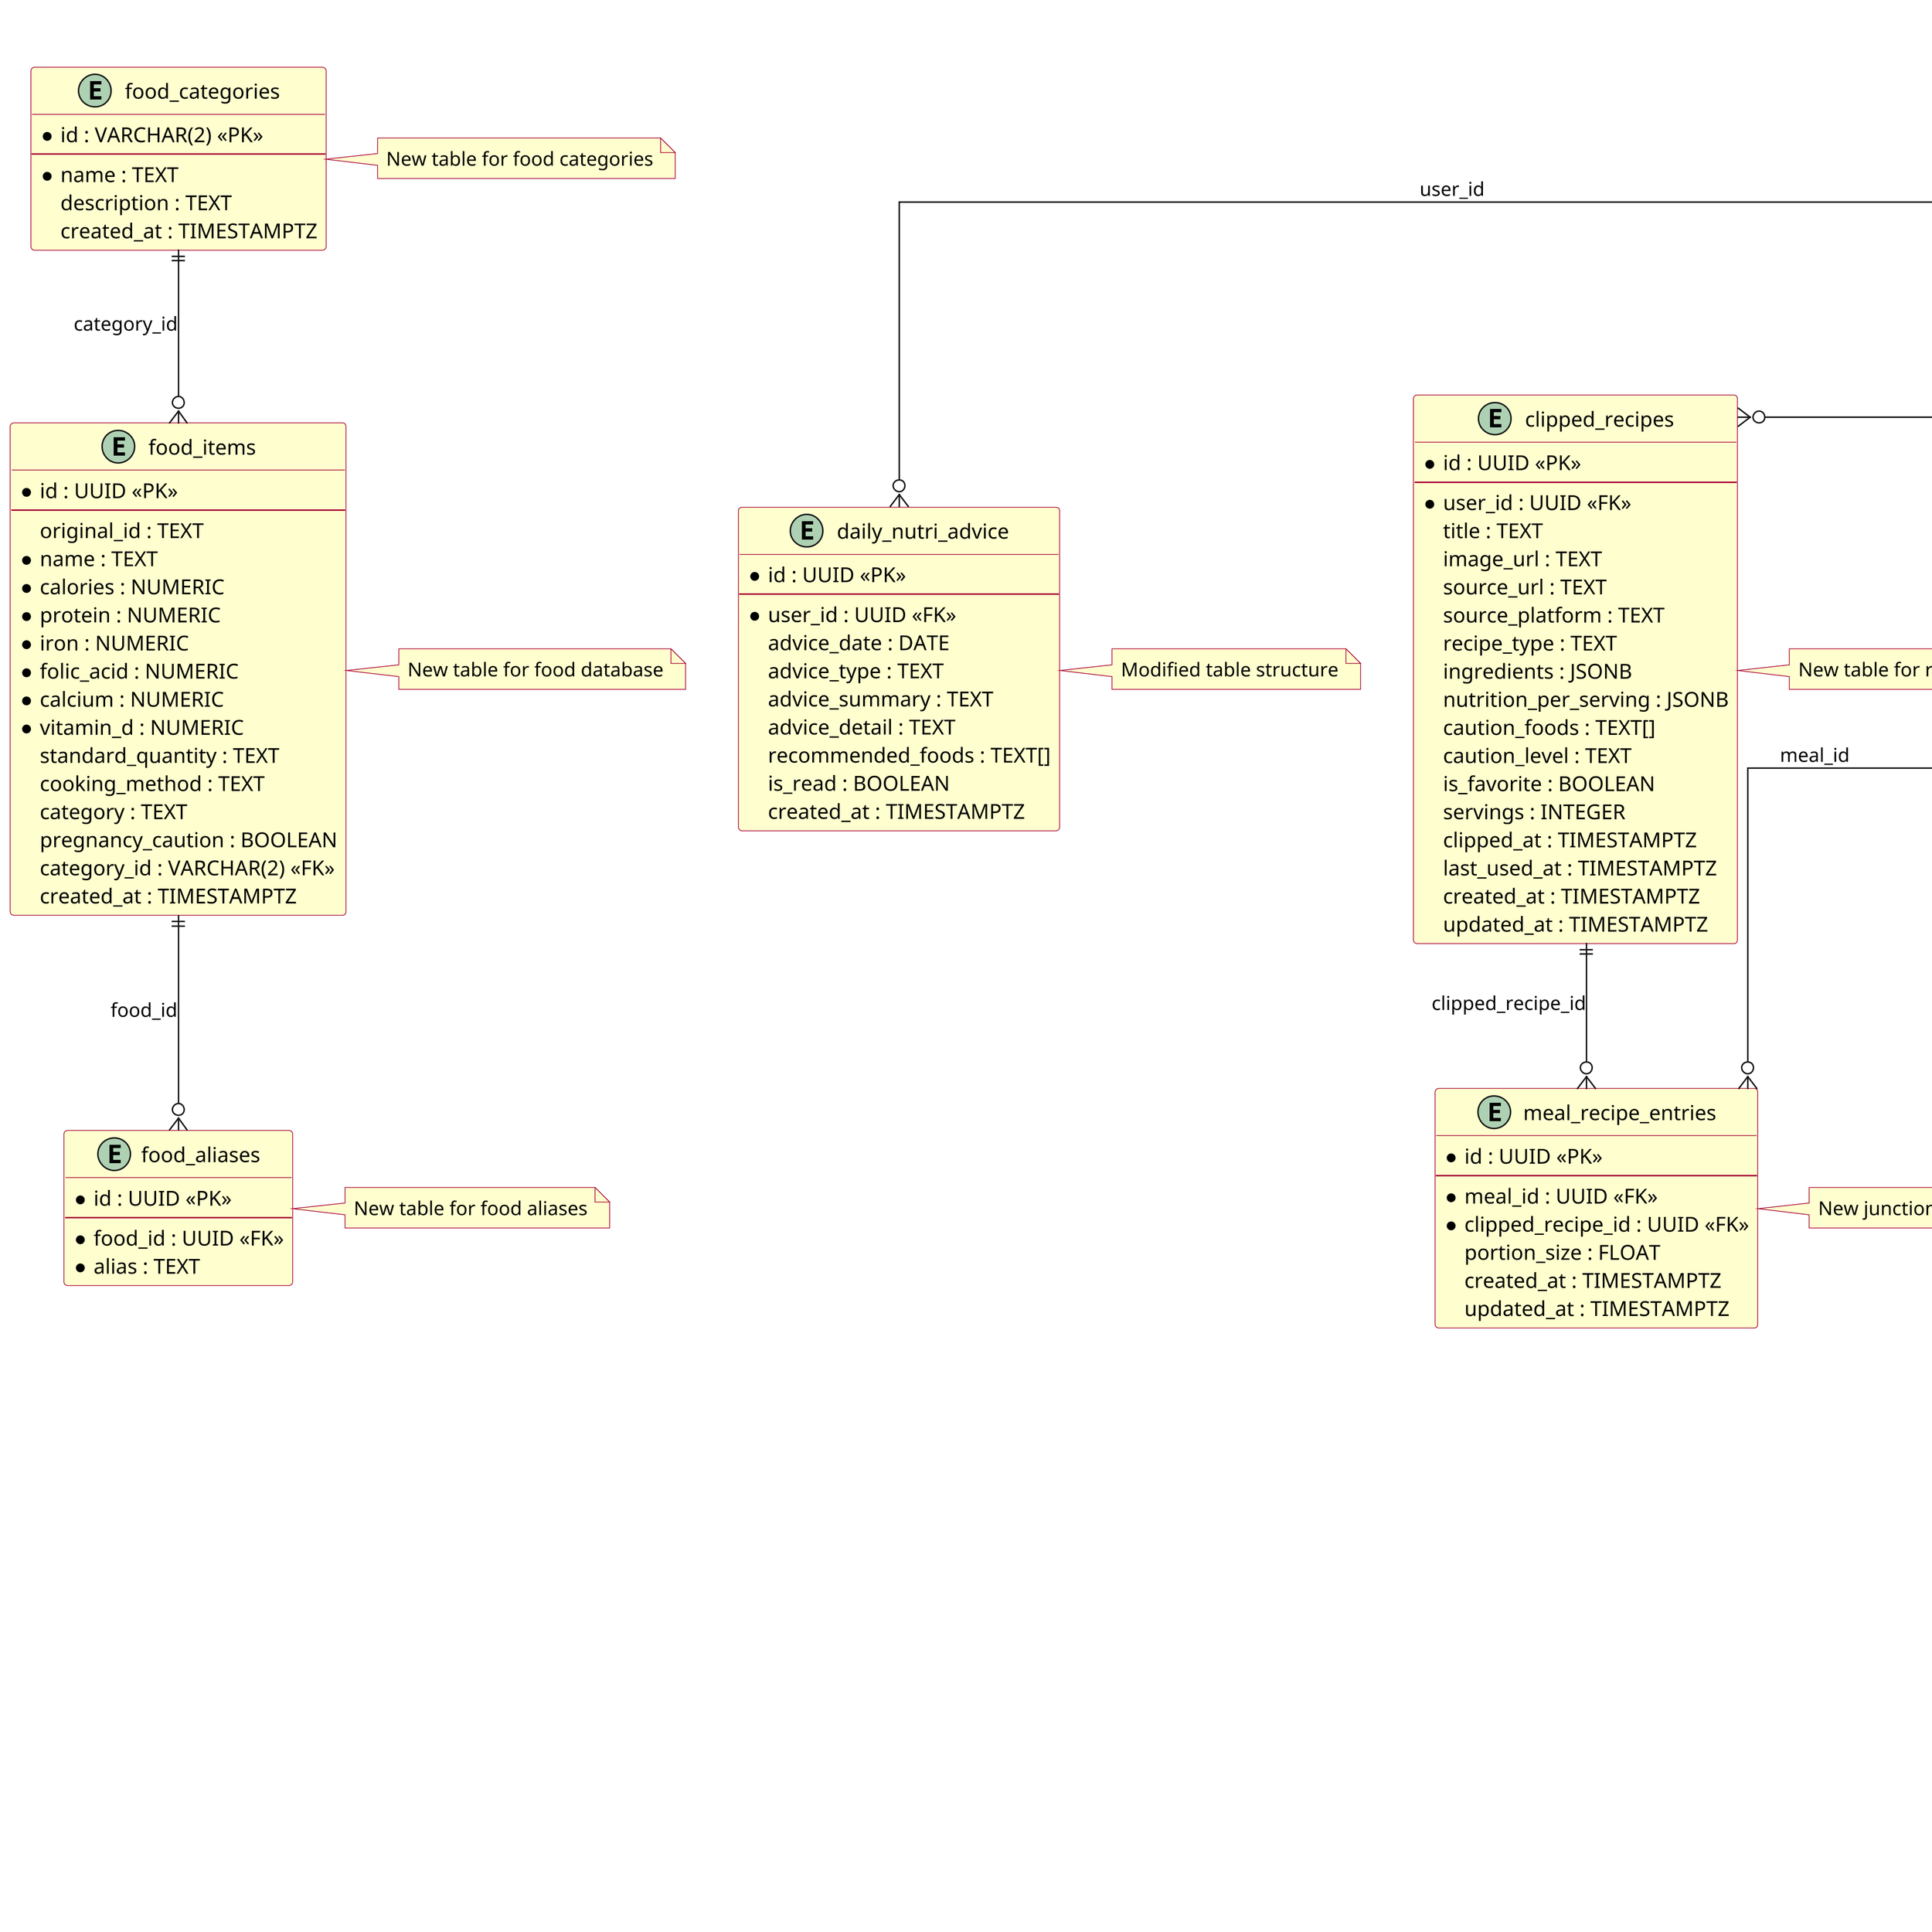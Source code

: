 @startuml Maternal Nutrition System ER Diagram

' Styling
skinparam linetype ortho
skinparam dpi 300
skinparam PackageStyle rectangle
skinparam Shadowing false
skinparam ClassBackgroundColor #FEFECE
skinparam ClassBorderColor #A80036
skinparam NoteBorderColor #A80036
skinparam NoteBackgroundColor #FEFECE

' Core Tables
entity "profiles" as profiles {
  * id : UUID <<PK>>
  --
  * user_id : UUID <<FK>>
  age : INT
  pregnancy_week : INT
  trimester : INT <<generated>>
  height : NUMERIC
  weight : NUMERIC
  due_date : DATE
  dietary_restrictions : TEXT[]
  adult_family_members : INT
  child_family_members : INT
  auto_update_week : BOOLEAN
  created_at : TIMESTAMPTZ
  updated_at : TIMESTAMPTZ
}

' Food Data Tables
entity "food_items" as food_items {
  * id : UUID <<PK>>
  --
  original_id : TEXT
  * name : TEXT
  * calories : NUMERIC
  * protein : NUMERIC
  * iron : NUMERIC
  * folic_acid : NUMERIC
  * calcium : NUMERIC
  * vitamin_d : NUMERIC
  standard_quantity : TEXT
  cooking_method : TEXT
  category : TEXT
  pregnancy_caution : BOOLEAN
  category_id : VARCHAR(2) <<FK>>
  created_at : TIMESTAMPTZ
}
note right of food_items : New table for food database

entity "food_aliases" as food_aliases {
  * id : UUID <<PK>>
  --
  * food_id : UUID <<FK>>
  * alias : TEXT
}
note right of food_aliases : New table for food aliases

entity "food_categories" as food_categories {
  * id : VARCHAR(2) <<PK>>
  --
  * name : TEXT
  description : TEXT
  created_at : TIMESTAMPTZ
}
note right of food_categories : New table for food categories

entity "meals" as meals {
  * id : UUID <<PK>>
  --
  * user_id : UUID <<FK>>
  meal_type : VARCHAR
  meal_date : DATE
  photo_url : TEXT
  food_description : JSONB
  nutrition_data : JSONB
  servings : INT
  created_at : TIMESTAMPTZ
  updated_at : TIMESTAMPTZ
}

entity "meal_nutrients" as meal_nutrients {
  * id : UUID <<PK>>
  --
  * meal_id : UUID <<FK>>
  calories : NUMERIC
  protein : NUMERIC
  iron : NUMERIC
  folic_acid : NUMERIC
  calcium : NUMERIC
  vitamin_d : NUMERIC
  confidence_score : NUMERIC
  created_at : TIMESTAMPTZ
}

entity "nutrition_targets" as nutrition_targets {
  * id : UUID <<PK>>
  --
  * trimester : INT <<FK>>
  calories : NUMERIC
  protein : NUMERIC
  iron : NUMERIC
  folic_acid : NUMERIC
  calcium : NUMERIC
  vitamin_d : NUMERIC
  created_at : TIMESTAMPTZ
}

' Support Tables
entity "weight_logs" as weight_logs {
  * id : UUID <<PK>>
  --
  * user_id : UUID <<FK>>
  log_date : DATE
  weight : NUMERIC
  comment : TEXT
  created_at : TIMESTAMPTZ
}

entity "daily_nutrition_logs" as daily_nutrition_logs {
  * id : UUID <<PK>>
  --
  * user_id : UUID <<FK>>
  log_date : DATE
  nutrition_data : JSONB
  ai_comment : TEXT
  created_at : TIMESTAMPTZ
  updated_at : TIMESTAMPTZ
}

entity "daily_nutri_advice" as daily_nutri_advice {
  * id : UUID <<PK>>
  --
  * user_id : UUID <<FK>>
  advice_date : DATE
  advice_type : TEXT
  advice_summary : TEXT
  advice_detail : TEXT
  recommended_foods : TEXT[]
  is_read : BOOLEAN
  created_at : TIMESTAMPTZ
}
note right of daily_nutri_advice : Modified table structure

' Recipe Clip Features - New Tables
entity "clipped_recipes" as clipped_recipes {
  * id : UUID <<PK>>
  --
  * user_id : UUID <<FK>>
  title : TEXT
  image_url : TEXT
  source_url : TEXT
  source_platform : TEXT
  recipe_type : TEXT
  ingredients : JSONB
  nutrition_per_serving : JSONB
  caution_foods : TEXT[]
  caution_level : TEXT
  is_favorite : BOOLEAN
  servings : INTEGER
  clipped_at : TIMESTAMPTZ
  last_used_at : TIMESTAMPTZ
  created_at : TIMESTAMPTZ
  updated_at : TIMESTAMPTZ
}
note right of clipped_recipes : New table for recipe clipping

entity "meal_recipe_entries" as meal_recipe_entries {
  * id : UUID <<PK>>
  --
  * meal_id : UUID <<FK>>
  * clipped_recipe_id : UUID <<FK>>
  portion_size : FLOAT
  created_at : TIMESTAMPTZ
  updated_at : TIMESTAMPTZ
}
note right of meal_recipe_entries : New junction table

entity "caution_foods" as caution_foods {
  * id : UUID <<PK>>
  --
  food_name : TEXT
  category : TEXT
  caution_level : TEXT
  reason : TEXT
  alternative_suggestion : TEXT
  created_at : TIMESTAMPTZ
  updated_at : TIMESTAMPTZ
}
note right of caution_foods : New table for pregnancy food warnings

' View
entity "nutrition_goal_prog (VIEW)" as nutrition_goal_prog {
  user_id : UUID
  trimester : INT
  meal_date : DATE
  target_calories : NUMERIC
  target_protein : NUMERIC
  target_iron : NUMERIC
  target_folic_acid : NUMERIC
  target_calcium : NUMERIC
  target_vitamin_d : NUMERIC
  actual_calories : NUMERIC
  actual_protein : NUMERIC
  actual_iron : NUMERIC
  actual_folic_acid : NUMERIC
  actual_calcium : NUMERIC
  actual_vitamin_d : NUMERIC
  calories_percent : NUMERIC
  protein_percent : NUMERIC
  iron_percent : NUMERIC
  folic_acid_percent : NUMERIC
  calcium_percent : NUMERIC
  vitamin_d_percent : NUMERIC
}

' Auth Table
entity "auth.users" as auth_users {
  * id : UUID <<PK>>
  --
  email : TEXT
  ' Other Supabase Auth fields
}

' Relationships
auth_users ||--o{ profiles : "user_id"
auth_users ||--o{ meals : "user_id"
auth_users ||--o{ weight_logs : "user_id"
auth_users ||--o{ daily_nutrition_logs : "user_id"
auth_users ||--o{ daily_nutri_advice : "user_id"
auth_users ||--o{ clipped_recipes : "user_id"

profiles |o--o{ nutrition_goal_prog : "user_id"
profiles }o..|| nutrition_targets : "trimester"

meals ||--o{ meal_nutrients : "meal_id"
meals }o--o{ nutrition_goal_prog : "user_id, meal_date"
meals ||--o{ meal_recipe_entries : "meal_id"

nutrition_targets ||--o{ nutrition_goal_prog : "trimester"

clipped_recipes ||--o{ meal_recipe_entries : "clipped_recipe_id"

' 食品データ関連のリレーション
food_categories ||--o{ food_items : "category_id"
food_items ||--o{ food_aliases : "food_id"

@enduml